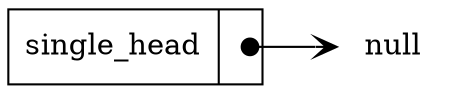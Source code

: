 digraph single_linked_list {
        rankdir=LR;
        node [shape=record];
        head [label="{ single_head | <ref>  }"]
        null [shape=none, label="null"];
        head:ref:c -> null   [arrowhead=vee, arrowtail=dot, dir=both, tailclip=false];
}

